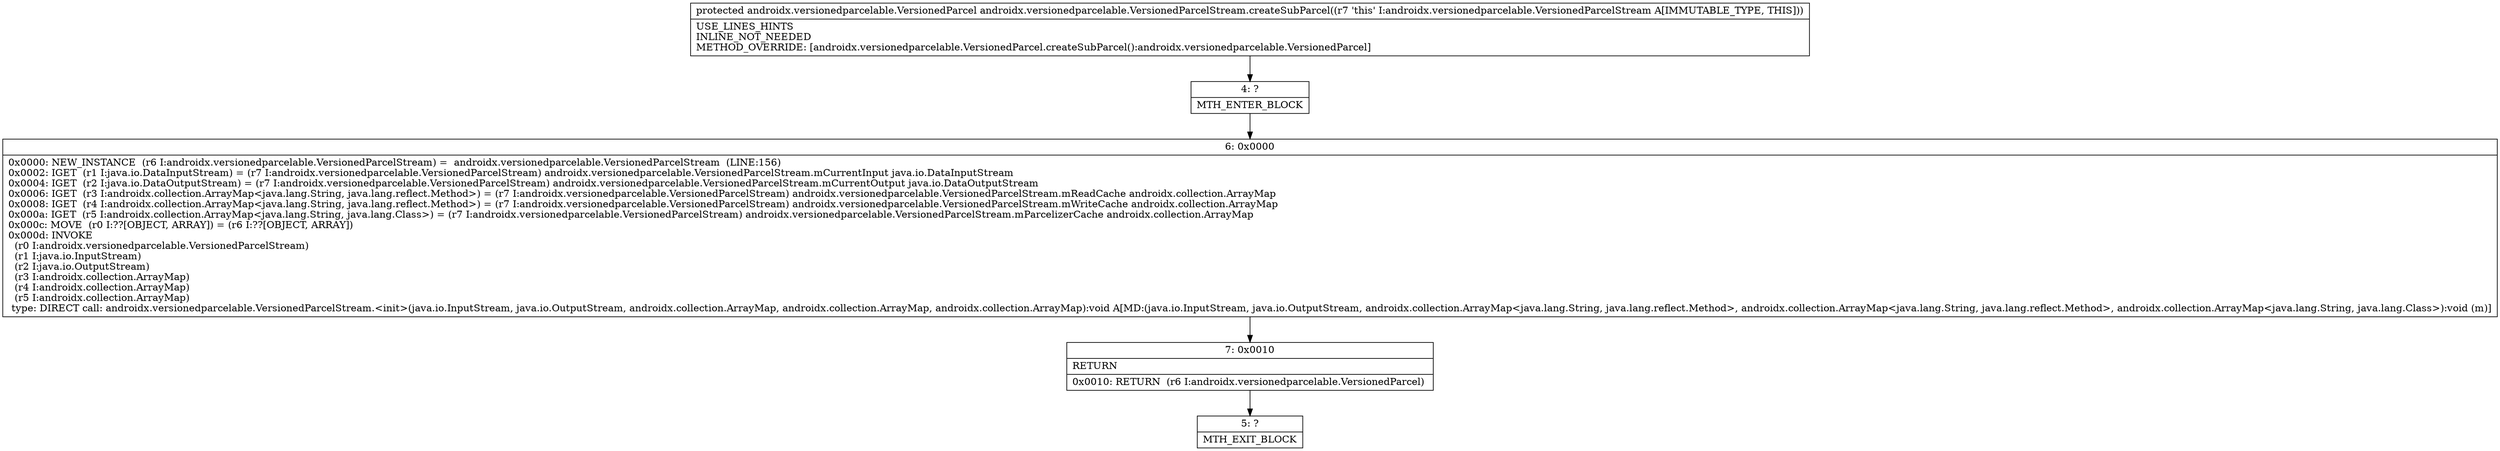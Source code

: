 digraph "CFG forandroidx.versionedparcelable.VersionedParcelStream.createSubParcel()Landroidx\/versionedparcelable\/VersionedParcel;" {
Node_4 [shape=record,label="{4\:\ ?|MTH_ENTER_BLOCK\l}"];
Node_6 [shape=record,label="{6\:\ 0x0000|0x0000: NEW_INSTANCE  (r6 I:androidx.versionedparcelable.VersionedParcelStream) =  androidx.versionedparcelable.VersionedParcelStream  (LINE:156)\l0x0002: IGET  (r1 I:java.io.DataInputStream) = (r7 I:androidx.versionedparcelable.VersionedParcelStream) androidx.versionedparcelable.VersionedParcelStream.mCurrentInput java.io.DataInputStream \l0x0004: IGET  (r2 I:java.io.DataOutputStream) = (r7 I:androidx.versionedparcelable.VersionedParcelStream) androidx.versionedparcelable.VersionedParcelStream.mCurrentOutput java.io.DataOutputStream \l0x0006: IGET  (r3 I:androidx.collection.ArrayMap\<java.lang.String, java.lang.reflect.Method\>) = (r7 I:androidx.versionedparcelable.VersionedParcelStream) androidx.versionedparcelable.VersionedParcelStream.mReadCache androidx.collection.ArrayMap \l0x0008: IGET  (r4 I:androidx.collection.ArrayMap\<java.lang.String, java.lang.reflect.Method\>) = (r7 I:androidx.versionedparcelable.VersionedParcelStream) androidx.versionedparcelable.VersionedParcelStream.mWriteCache androidx.collection.ArrayMap \l0x000a: IGET  (r5 I:androidx.collection.ArrayMap\<java.lang.String, java.lang.Class\>) = (r7 I:androidx.versionedparcelable.VersionedParcelStream) androidx.versionedparcelable.VersionedParcelStream.mParcelizerCache androidx.collection.ArrayMap \l0x000c: MOVE  (r0 I:??[OBJECT, ARRAY]) = (r6 I:??[OBJECT, ARRAY]) \l0x000d: INVOKE  \l  (r0 I:androidx.versionedparcelable.VersionedParcelStream)\l  (r1 I:java.io.InputStream)\l  (r2 I:java.io.OutputStream)\l  (r3 I:androidx.collection.ArrayMap)\l  (r4 I:androidx.collection.ArrayMap)\l  (r5 I:androidx.collection.ArrayMap)\l type: DIRECT call: androidx.versionedparcelable.VersionedParcelStream.\<init\>(java.io.InputStream, java.io.OutputStream, androidx.collection.ArrayMap, androidx.collection.ArrayMap, androidx.collection.ArrayMap):void A[MD:(java.io.InputStream, java.io.OutputStream, androidx.collection.ArrayMap\<java.lang.String, java.lang.reflect.Method\>, androidx.collection.ArrayMap\<java.lang.String, java.lang.reflect.Method\>, androidx.collection.ArrayMap\<java.lang.String, java.lang.Class\>):void (m)]\l}"];
Node_7 [shape=record,label="{7\:\ 0x0010|RETURN\l|0x0010: RETURN  (r6 I:androidx.versionedparcelable.VersionedParcel) \l}"];
Node_5 [shape=record,label="{5\:\ ?|MTH_EXIT_BLOCK\l}"];
MethodNode[shape=record,label="{protected androidx.versionedparcelable.VersionedParcel androidx.versionedparcelable.VersionedParcelStream.createSubParcel((r7 'this' I:androidx.versionedparcelable.VersionedParcelStream A[IMMUTABLE_TYPE, THIS]))  | USE_LINES_HINTS\lINLINE_NOT_NEEDED\lMETHOD_OVERRIDE: [androidx.versionedparcelable.VersionedParcel.createSubParcel():androidx.versionedparcelable.VersionedParcel]\l}"];
MethodNode -> Node_4;Node_4 -> Node_6;
Node_6 -> Node_7;
Node_7 -> Node_5;
}

